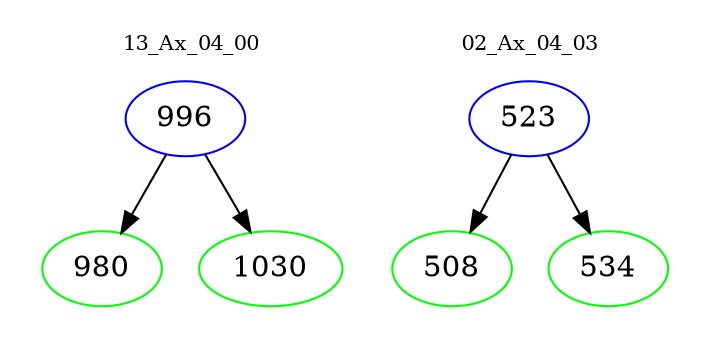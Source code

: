 digraph{
subgraph cluster_0 {
color = white
label = "13_Ax_04_00";
fontsize=10;
T0_996 [label="996", color="blue"]
T0_996 -> T0_980 [color="black"]
T0_980 [label="980", color="green"]
T0_996 -> T0_1030 [color="black"]
T0_1030 [label="1030", color="green"]
}
subgraph cluster_1 {
color = white
label = "02_Ax_04_03";
fontsize=10;
T1_523 [label="523", color="blue"]
T1_523 -> T1_508 [color="black"]
T1_508 [label="508", color="green"]
T1_523 -> T1_534 [color="black"]
T1_534 [label="534", color="green"]
}
}

